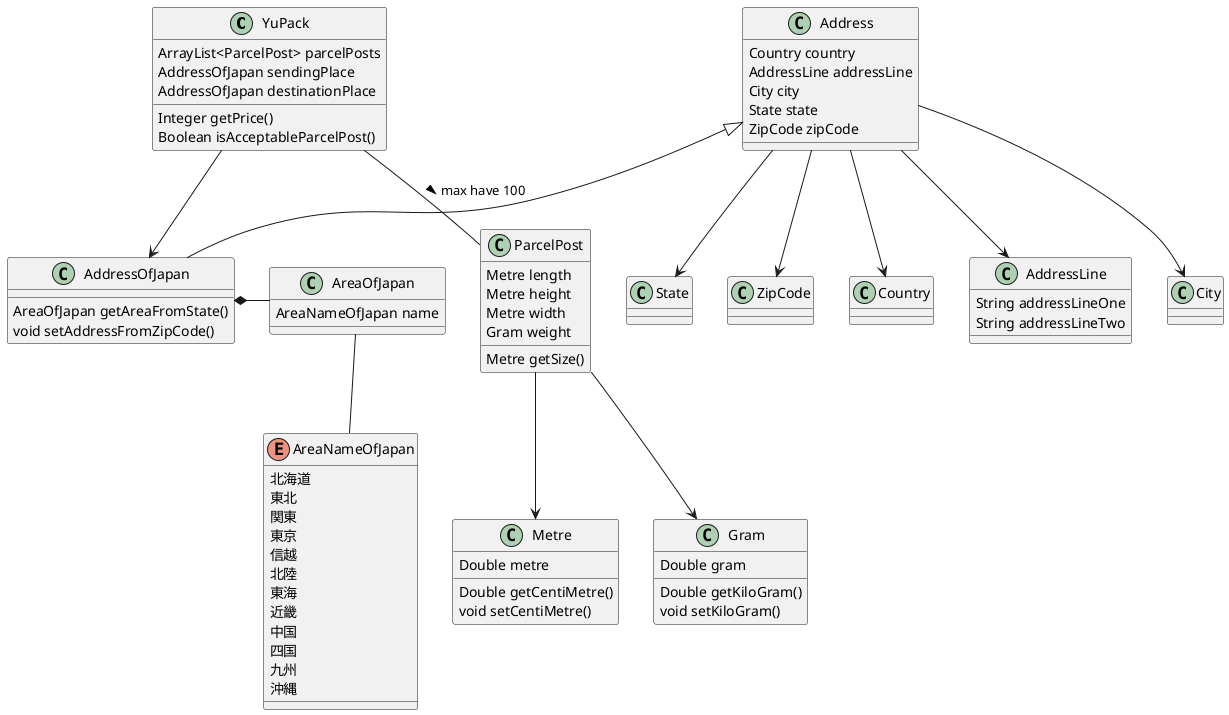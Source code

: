 @startuml domain-model
class YuPack {
    ArrayList<ParcelPost> parcelPosts
    AddressOfJapan sendingPlace
    AddressOfJapan destinationPlace
    Integer getPrice()
    Boolean isAcceptableParcelPost()
}

class ParcelPost {
    Metre length
    Metre height
    Metre width
    Gram weight
    Metre getSize()
}

class Gram {
    Double gram
    Double getKiloGram()
    void setKiloGram()
}

class Metre {
    Double metre
    Double getCentiMetre()
    void setCentiMetre()
}

class Address {
    Country country
    AddressLine addressLine
    City city
    State state
    ZipCode zipCode
}

class AddressOfJapan {
    AreaOfJapan getAreaFromState()
    void setAddressFromZipCode()
}

class Country

class AddressLine {
    String addressLineOne
    String addressLineTwo
}

class City

class State

class ZipCode

class AreaOfJapan {
    AreaNameOfJapan name
}

enum AreaNameOfJapan {
    北海道
    東北
    関東
    東京
    信越
    北陸
    東海
    近畿
    中国
    四国
    九州
    沖縄
}

YuPack -- ParcelPost : max have 100 >
ParcelPost --> Gram
ParcelPost --> Metre
YuPack --> AddressOfJapan
Address --> Country
Address --> AddressLine
Address --> City
Address --> State
Address --> ZipCode
Address <|-- AddressOfJapan
AddressOfJapan *- AreaOfJapan
AreaOfJapan -- AreaNameOfJapan

@enduml
